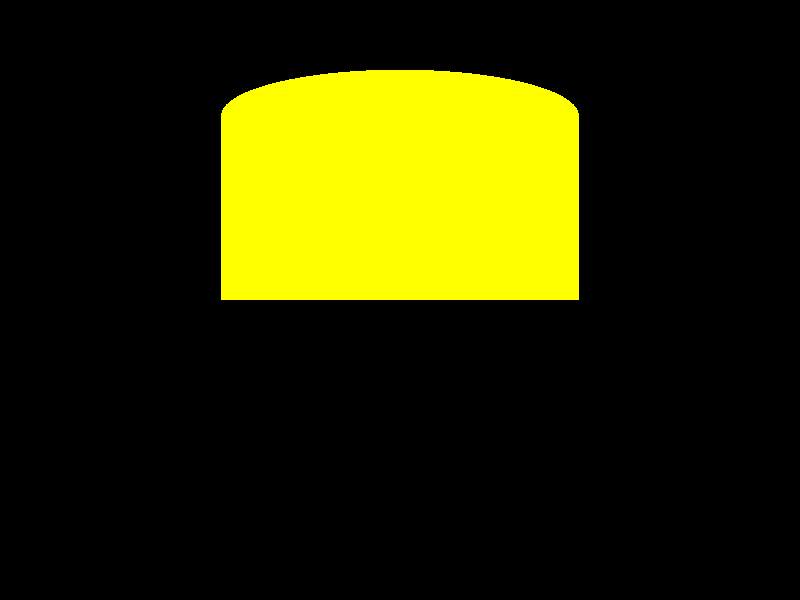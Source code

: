 #include "colors.inc"
#include "woods.inc"

camera {
    location <0, 0, 0>
    look_at <10, 0, 0>
    up <0, 1, 0>
    angle 60
}

light_source {
    <-4, 6, 9>,
    rgb <1, 1, 1>
}


cylinder {
    <12, 0, 0>, <12, 3, 0>, 3
    pigment {rgb <1, 1, 0>}
}

